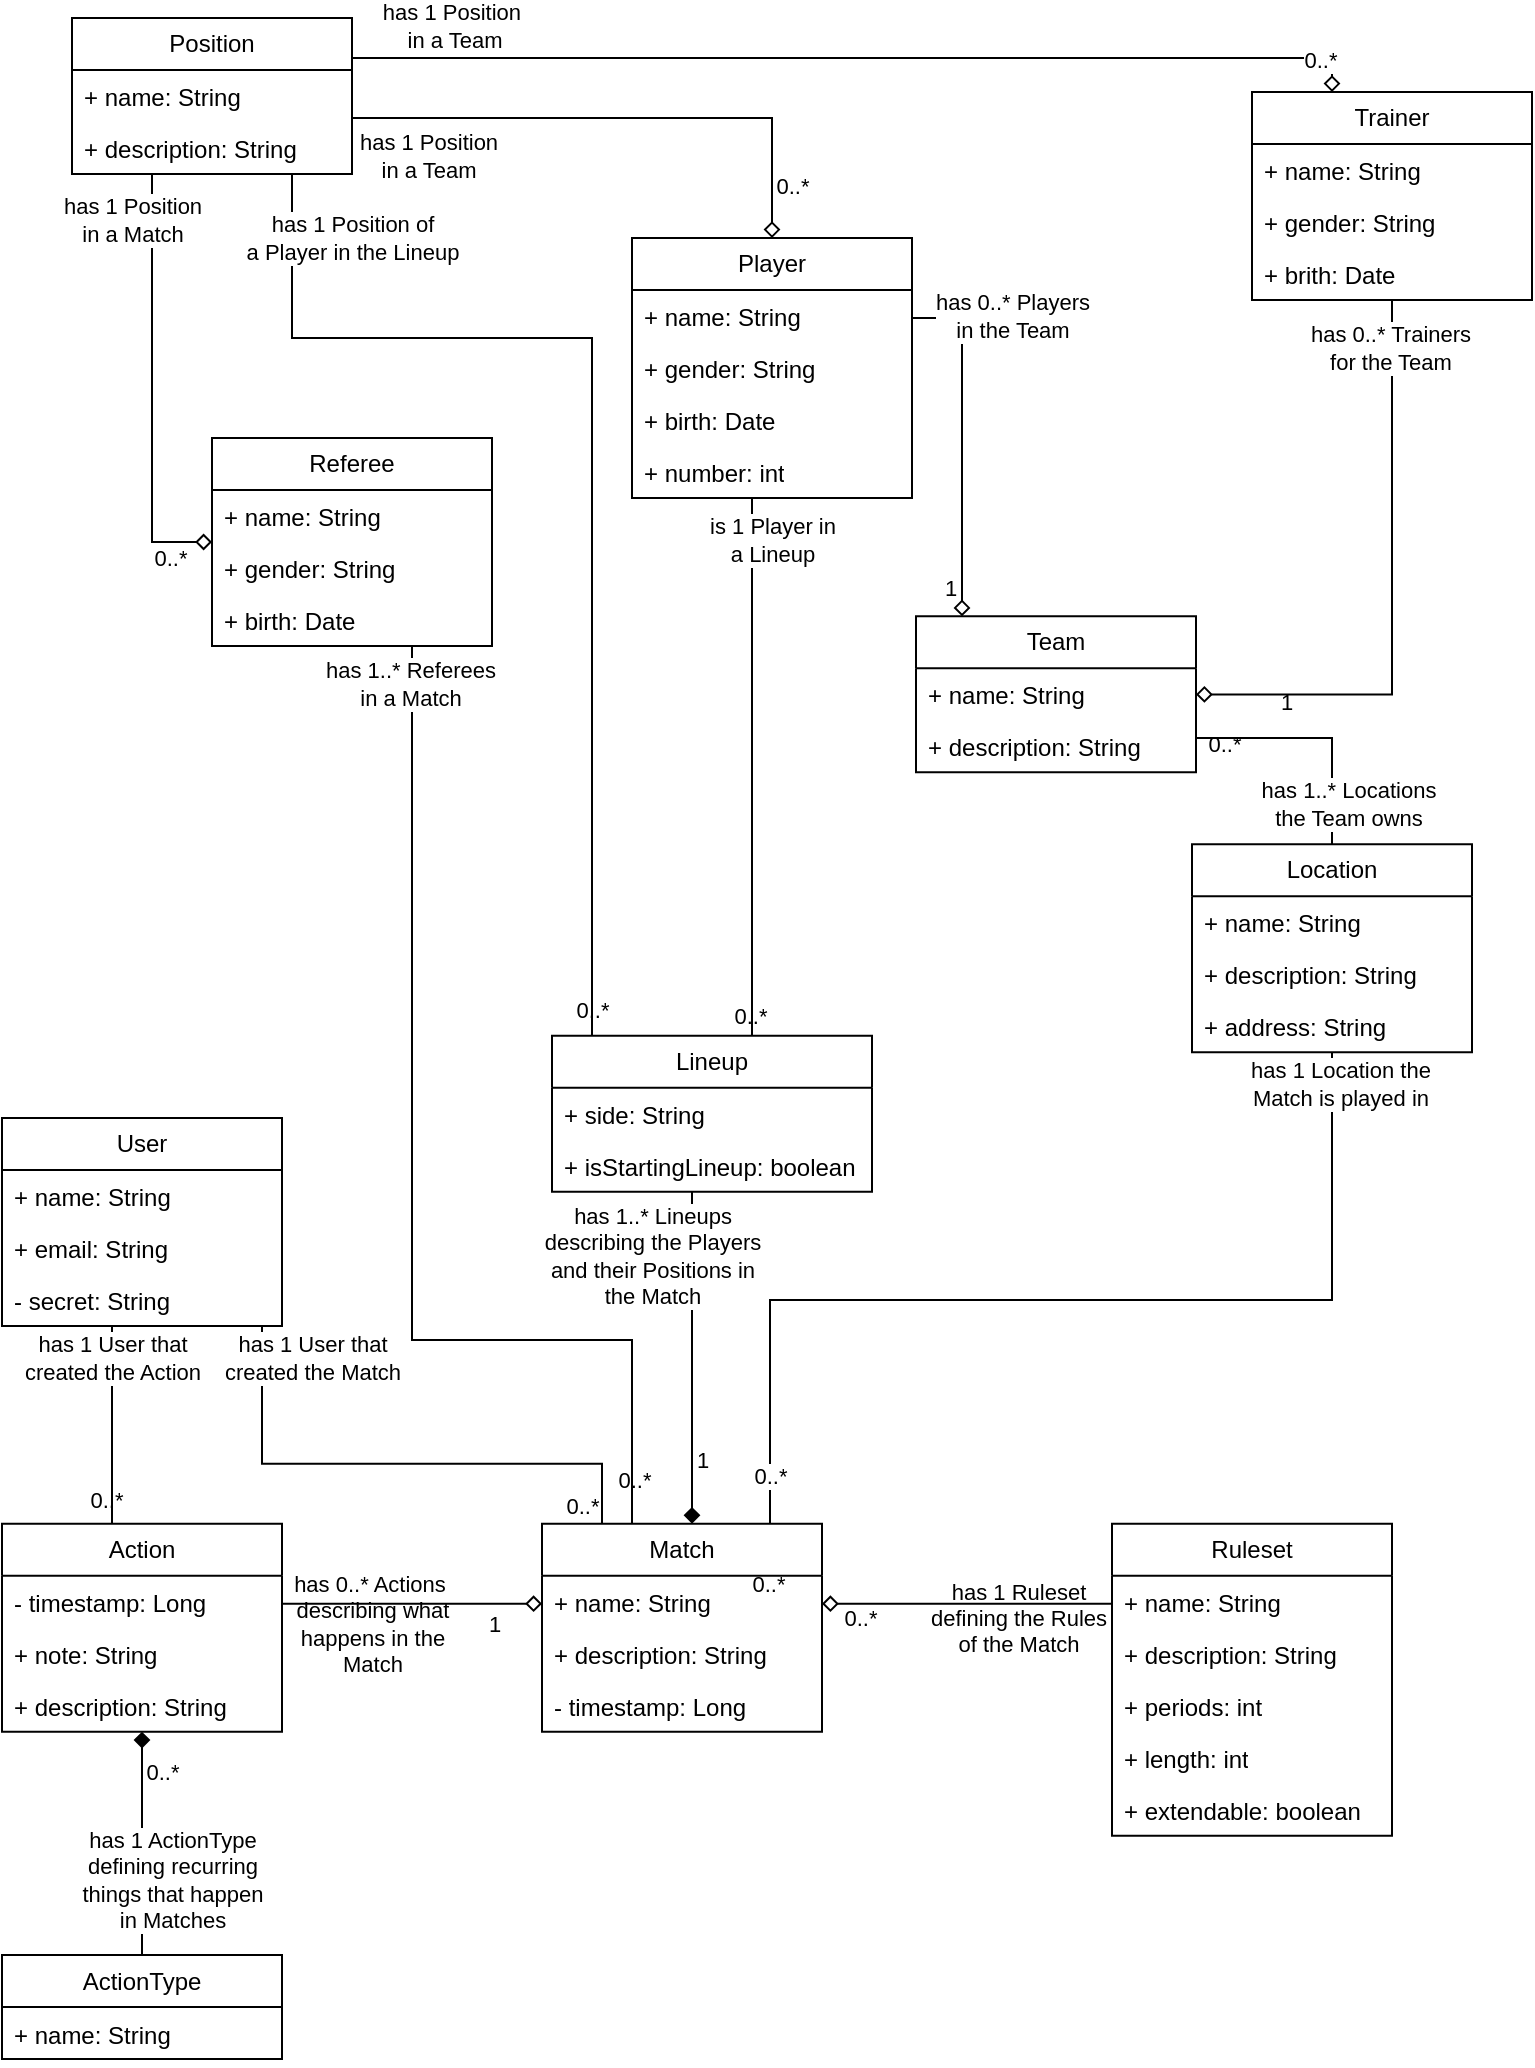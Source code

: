 <mxfile version="22.0.8" type="device">
  <diagram name="Page-1" id="vi2_kmrqZDB8lB05CX_y">
    <mxGraphModel dx="1434" dy="750" grid="1" gridSize="10" guides="1" tooltips="1" connect="1" arrows="1" fold="1" page="1" pageScale="1" pageWidth="827" pageHeight="1169" math="0" shadow="0">
      <root>
        <mxCell id="0" />
        <mxCell id="1" parent="0" />
        <mxCell id="8p2BNzOD3IAKoTxh3BdR-1" style="edgeStyle=orthogonalEdgeStyle;rounded=0;orthogonalLoop=1;jettySize=auto;html=1;endArrow=none;endFill=0;labelBackgroundColor=none;fontColor=default;" edge="1" parent="1" source="8p2BNzOD3IAKoTxh3BdR-20" target="8p2BNzOD3IAKoTxh3BdR-36">
          <mxGeometry relative="1" as="geometry">
            <Array as="points">
              <mxPoint x="340" y="741" />
              <mxPoint x="230" y="741" />
            </Array>
          </mxGeometry>
        </mxCell>
        <mxCell id="8p2BNzOD3IAKoTxh3BdR-2" value="0..*" style="edgeLabel;html=1;align=center;verticalAlign=middle;resizable=0;points=[];labelBackgroundColor=none;" vertex="1" connectable="0" parent="8p2BNzOD3IAKoTxh3BdR-1">
          <mxGeometry x="-0.927" y="-1" relative="1" as="geometry">
            <mxPoint y="-2" as="offset" />
          </mxGeometry>
        </mxCell>
        <mxCell id="8p2BNzOD3IAKoTxh3BdR-3" value="has 1..* Referees&lt;br&gt;in a Match" style="edgeLabel;html=1;align=center;verticalAlign=middle;resizable=0;points=[];labelBackgroundColor=default;" vertex="1" connectable="0" parent="8p2BNzOD3IAKoTxh3BdR-1">
          <mxGeometry x="0.973" y="1" relative="1" as="geometry">
            <mxPoint y="11" as="offset" />
          </mxGeometry>
        </mxCell>
        <mxCell id="8p2BNzOD3IAKoTxh3BdR-4" style="edgeStyle=orthogonalEdgeStyle;rounded=0;orthogonalLoop=1;jettySize=auto;html=1;endArrow=none;endFill=0;startArrow=diamond;startFill=0;labelBackgroundColor=none;fontColor=default;" edge="1" parent="1" source="8p2BNzOD3IAKoTxh3BdR-20" target="8p2BNzOD3IAKoTxh3BdR-53">
          <mxGeometry relative="1" as="geometry">
            <Array as="points">
              <mxPoint x="285" y="872.85" />
              <mxPoint x="285" y="872.85" />
            </Array>
          </mxGeometry>
        </mxCell>
        <mxCell id="8p2BNzOD3IAKoTxh3BdR-5" value="has 0..* Actions&amp;nbsp;&lt;br&gt;describing what&lt;br&gt;happens in the&lt;br&gt;Match" style="edgeLabel;html=1;align=center;verticalAlign=middle;resizable=0;points=[];labelBackgroundColor=none;" vertex="1" connectable="0" parent="8p2BNzOD3IAKoTxh3BdR-4">
          <mxGeometry x="0.799" relative="1" as="geometry">
            <mxPoint x="32" y="10" as="offset" />
          </mxGeometry>
        </mxCell>
        <mxCell id="8p2BNzOD3IAKoTxh3BdR-6" value="1" style="edgeLabel;html=1;align=center;verticalAlign=middle;resizable=0;points=[];labelBackgroundColor=none;" vertex="1" connectable="0" parent="8p2BNzOD3IAKoTxh3BdR-4">
          <mxGeometry x="-0.602" relative="1" as="geometry">
            <mxPoint x="2" y="10" as="offset" />
          </mxGeometry>
        </mxCell>
        <mxCell id="8p2BNzOD3IAKoTxh3BdR-7" style="edgeStyle=orthogonalEdgeStyle;rounded=0;orthogonalLoop=1;jettySize=auto;html=1;endArrow=none;endFill=0;labelBackgroundColor=none;fontColor=default;" edge="1" parent="1" source="8p2BNzOD3IAKoTxh3BdR-20" target="8p2BNzOD3IAKoTxh3BdR-43">
          <mxGeometry relative="1" as="geometry">
            <mxPoint x="409.0" y="791" as="sourcePoint" />
            <mxPoint x="619" y="601" as="targetPoint" />
            <Array as="points">
              <mxPoint x="409" y="721" />
              <mxPoint x="690" y="721" />
            </Array>
          </mxGeometry>
        </mxCell>
        <mxCell id="8p2BNzOD3IAKoTxh3BdR-8" value="has 1 Location the&lt;br&gt;Match is played in" style="edgeLabel;html=1;align=center;verticalAlign=middle;resizable=0;points=[];labelBackgroundColor=default;" vertex="1" connectable="0" parent="8p2BNzOD3IAKoTxh3BdR-7">
          <mxGeometry x="0.967" y="-1" relative="1" as="geometry">
            <mxPoint x="3" y="7" as="offset" />
          </mxGeometry>
        </mxCell>
        <mxCell id="8p2BNzOD3IAKoTxh3BdR-9" value="0..*" style="edgeLabel;html=1;align=center;verticalAlign=middle;resizable=0;points=[];labelBackgroundColor=none;" vertex="1" connectable="0" parent="8p2BNzOD3IAKoTxh3BdR-7">
          <mxGeometry x="-0.964" y="1" relative="1" as="geometry">
            <mxPoint y="39" as="offset" />
          </mxGeometry>
        </mxCell>
        <mxCell id="8p2BNzOD3IAKoTxh3BdR-10" value="0..*" style="edgeLabel;html=1;align=center;verticalAlign=middle;resizable=0;points=[];" vertex="1" connectable="0" parent="8p2BNzOD3IAKoTxh3BdR-7">
          <mxGeometry x="-0.908" relative="1" as="geometry">
            <mxPoint as="offset" />
          </mxGeometry>
        </mxCell>
        <mxCell id="8p2BNzOD3IAKoTxh3BdR-11" style="edgeStyle=orthogonalEdgeStyle;rounded=0;orthogonalLoop=1;jettySize=auto;html=1;endArrow=none;endFill=0;startArrow=diamond;startFill=0;labelBackgroundColor=none;fontColor=default;" edge="1" parent="1" source="8p2BNzOD3IAKoTxh3BdR-20" target="8p2BNzOD3IAKoTxh3BdR-62">
          <mxGeometry relative="1" as="geometry">
            <Array as="points">
              <mxPoint x="465" y="872.85" />
              <mxPoint x="465" y="872.85" />
            </Array>
          </mxGeometry>
        </mxCell>
        <mxCell id="8p2BNzOD3IAKoTxh3BdR-12" value="has 1 Ruleset&lt;br&gt;defining the Rules&lt;br&gt;of the Match" style="edgeLabel;html=1;align=center;verticalAlign=middle;resizable=0;points=[];labelBackgroundColor=none;" vertex="1" connectable="0" parent="8p2BNzOD3IAKoTxh3BdR-11">
          <mxGeometry x="0.783" y="-1" relative="1" as="geometry">
            <mxPoint x="-32" y="6" as="offset" />
          </mxGeometry>
        </mxCell>
        <mxCell id="8p2BNzOD3IAKoTxh3BdR-13" value="0..*" style="edgeLabel;html=1;align=center;verticalAlign=middle;resizable=0;points=[];labelBackgroundColor=none;" vertex="1" connectable="0" parent="8p2BNzOD3IAKoTxh3BdR-11">
          <mxGeometry x="-0.539" relative="1" as="geometry">
            <mxPoint x="-15" y="7" as="offset" />
          </mxGeometry>
        </mxCell>
        <mxCell id="8p2BNzOD3IAKoTxh3BdR-14" style="edgeStyle=orthogonalEdgeStyle;rounded=0;orthogonalLoop=1;jettySize=auto;html=1;endArrow=none;endFill=0;startArrow=diamond;startFill=1;labelBackgroundColor=none;fontColor=default;" edge="1" parent="1" source="8p2BNzOD3IAKoTxh3BdR-20" target="8p2BNzOD3IAKoTxh3BdR-83">
          <mxGeometry relative="1" as="geometry">
            <Array as="points">
              <mxPoint x="370" y="770" />
              <mxPoint x="370" y="770" />
            </Array>
          </mxGeometry>
        </mxCell>
        <mxCell id="8p2BNzOD3IAKoTxh3BdR-15" value="has 1..* Lineups&lt;br&gt;describing the Players&lt;br&gt;and their Positions in&lt;br&gt;the Match" style="edgeLabel;html=1;align=center;verticalAlign=middle;resizable=0;points=[];labelBackgroundColor=default;" vertex="1" connectable="0" parent="8p2BNzOD3IAKoTxh3BdR-14">
          <mxGeometry x="0.804" relative="1" as="geometry">
            <mxPoint x="-20" y="15" as="offset" />
          </mxGeometry>
        </mxCell>
        <mxCell id="8p2BNzOD3IAKoTxh3BdR-16" value="1" style="edgeLabel;html=1;align=center;verticalAlign=middle;resizable=0;points=[];labelBackgroundColor=none;" vertex="1" connectable="0" parent="8p2BNzOD3IAKoTxh3BdR-14">
          <mxGeometry x="-0.611" y="-1" relative="1" as="geometry">
            <mxPoint x="4" as="offset" />
          </mxGeometry>
        </mxCell>
        <mxCell id="8p2BNzOD3IAKoTxh3BdR-17" style="edgeStyle=orthogonalEdgeStyle;rounded=0;orthogonalLoop=1;jettySize=auto;html=1;endArrow=none;endFill=0;labelBackgroundColor=none;fontColor=default;" edge="1" parent="1" source="8p2BNzOD3IAKoTxh3BdR-20" target="8p2BNzOD3IAKoTxh3BdR-89">
          <mxGeometry relative="1" as="geometry">
            <Array as="points">
              <mxPoint x="325" y="802.85" />
              <mxPoint x="155" y="802.85" />
            </Array>
          </mxGeometry>
        </mxCell>
        <mxCell id="8p2BNzOD3IAKoTxh3BdR-18" value="has 1 User that&lt;br&gt;created the Match" style="edgeLabel;html=1;align=center;verticalAlign=middle;resizable=0;points=[];labelBackgroundColor=default;" vertex="1" connectable="0" parent="8p2BNzOD3IAKoTxh3BdR-17">
          <mxGeometry x="0.942" y="-1" relative="1" as="geometry">
            <mxPoint x="24" y="8" as="offset" />
          </mxGeometry>
        </mxCell>
        <mxCell id="8p2BNzOD3IAKoTxh3BdR-19" value="0..*" style="edgeLabel;html=1;align=center;verticalAlign=middle;resizable=0;points=[];labelBackgroundColor=none;" vertex="1" connectable="0" parent="8p2BNzOD3IAKoTxh3BdR-17">
          <mxGeometry x="-0.941" relative="1" as="geometry">
            <mxPoint x="-10" y="-1" as="offset" />
          </mxGeometry>
        </mxCell>
        <mxCell id="8p2BNzOD3IAKoTxh3BdR-20" value="Match" style="swimlane;fontStyle=0;childLayout=stackLayout;horizontal=1;startSize=26;fillColor=default;horizontalStack=0;resizeParent=1;resizeParentMax=0;resizeLast=0;collapsible=1;marginBottom=0;whiteSpace=wrap;html=1;labelBackgroundColor=none;" vertex="1" parent="1">
          <mxGeometry x="295" y="832.85" width="140" height="104" as="geometry" />
        </mxCell>
        <mxCell id="8p2BNzOD3IAKoTxh3BdR-21" value="+ name: String" style="text;strokeColor=none;fillColor=none;align=left;verticalAlign=top;spacingLeft=4;spacingRight=4;overflow=hidden;rotatable=0;points=[[0,0.5],[1,0.5]];portConstraint=eastwest;whiteSpace=wrap;html=1;labelBackgroundColor=none;" vertex="1" parent="8p2BNzOD3IAKoTxh3BdR-20">
          <mxGeometry y="26" width="140" height="26" as="geometry" />
        </mxCell>
        <mxCell id="8p2BNzOD3IAKoTxh3BdR-22" value="+ description: String" style="text;strokeColor=none;fillColor=none;align=left;verticalAlign=top;spacingLeft=4;spacingRight=4;overflow=hidden;rotatable=0;points=[[0,0.5],[1,0.5]];portConstraint=eastwest;whiteSpace=wrap;html=1;labelBackgroundColor=none;" vertex="1" parent="8p2BNzOD3IAKoTxh3BdR-20">
          <mxGeometry y="52" width="140" height="26" as="geometry" />
        </mxCell>
        <mxCell id="8p2BNzOD3IAKoTxh3BdR-23" value="- timestamp: Long" style="text;strokeColor=none;fillColor=none;align=left;verticalAlign=top;spacingLeft=4;spacingRight=4;overflow=hidden;rotatable=0;points=[[0,0.5],[1,0.5]];portConstraint=eastwest;whiteSpace=wrap;html=1;labelBackgroundColor=none;" vertex="1" parent="8p2BNzOD3IAKoTxh3BdR-20">
          <mxGeometry y="78" width="140" height="26" as="geometry" />
        </mxCell>
        <mxCell id="8p2BNzOD3IAKoTxh3BdR-24" style="edgeStyle=orthogonalEdgeStyle;rounded=0;orthogonalLoop=1;jettySize=auto;html=1;endArrow=none;endFill=0;startArrow=diamond;startFill=0;labelBackgroundColor=none;fontColor=default;" edge="1" parent="1" source="8p2BNzOD3IAKoTxh3BdR-30" target="8p2BNzOD3IAKoTxh3BdR-76">
          <mxGeometry relative="1" as="geometry" />
        </mxCell>
        <mxCell id="8p2BNzOD3IAKoTxh3BdR-25" value="has 0..* Trainers&lt;br&gt;for the Team" style="edgeLabel;html=1;align=center;verticalAlign=middle;resizable=0;points=[];labelBackgroundColor=default;" vertex="1" connectable="0" parent="8p2BNzOD3IAKoTxh3BdR-24">
          <mxGeometry x="0.893" y="1" relative="1" as="geometry">
            <mxPoint y="8" as="offset" />
          </mxGeometry>
        </mxCell>
        <mxCell id="8p2BNzOD3IAKoTxh3BdR-26" value="1" style="edgeLabel;html=1;align=center;verticalAlign=middle;resizable=0;points=[];labelBackgroundColor=none;" vertex="1" connectable="0" parent="8p2BNzOD3IAKoTxh3BdR-24">
          <mxGeometry x="-0.72" y="-1" relative="1" as="geometry">
            <mxPoint x="3" y="3" as="offset" />
          </mxGeometry>
        </mxCell>
        <mxCell id="8p2BNzOD3IAKoTxh3BdR-27" style="edgeStyle=orthogonalEdgeStyle;rounded=0;orthogonalLoop=1;jettySize=auto;html=1;endArrow=none;endFill=0;startArrow=diamond;startFill=0;labelBackgroundColor=none;fontColor=default;" edge="1" parent="1" source="8p2BNzOD3IAKoTxh3BdR-30" target="8p2BNzOD3IAKoTxh3BdR-57">
          <mxGeometry relative="1" as="geometry">
            <Array as="points">
              <mxPoint x="505" y="230" />
            </Array>
          </mxGeometry>
        </mxCell>
        <mxCell id="8p2BNzOD3IAKoTxh3BdR-28" value="1" style="edgeLabel;html=1;align=center;verticalAlign=middle;resizable=0;points=[];labelBackgroundColor=none;" vertex="1" connectable="0" parent="8p2BNzOD3IAKoTxh3BdR-27">
          <mxGeometry x="-0.809" y="1" relative="1" as="geometry">
            <mxPoint x="-5" y="2" as="offset" />
          </mxGeometry>
        </mxCell>
        <mxCell id="8p2BNzOD3IAKoTxh3BdR-29" value="has 0..* Players&lt;br&gt;in the Team" style="edgeLabel;html=1;align=center;verticalAlign=middle;resizable=0;points=[];labelBackgroundColor=default;" vertex="1" connectable="0" parent="8p2BNzOD3IAKoTxh3BdR-27">
          <mxGeometry x="0.9" y="1" relative="1" as="geometry">
            <mxPoint x="41" y="-2" as="offset" />
          </mxGeometry>
        </mxCell>
        <mxCell id="8p2BNzOD3IAKoTxh3BdR-30" value="Team" style="swimlane;fontStyle=0;childLayout=stackLayout;horizontal=1;startSize=26;fillColor=default;horizontalStack=0;resizeParent=1;resizeParentMax=0;resizeLast=0;collapsible=1;marginBottom=0;whiteSpace=wrap;html=1;labelBackgroundColor=none;" vertex="1" parent="1">
          <mxGeometry x="482" y="379.15" width="140" height="78" as="geometry" />
        </mxCell>
        <mxCell id="8p2BNzOD3IAKoTxh3BdR-31" value="+ name: String" style="text;strokeColor=none;fillColor=none;align=left;verticalAlign=top;spacingLeft=4;spacingRight=4;overflow=hidden;rotatable=0;points=[[0,0.5],[1,0.5]];portConstraint=eastwest;whiteSpace=wrap;html=1;labelBackgroundColor=none;" vertex="1" parent="8p2BNzOD3IAKoTxh3BdR-30">
          <mxGeometry y="26" width="140" height="26" as="geometry" />
        </mxCell>
        <mxCell id="8p2BNzOD3IAKoTxh3BdR-32" value="+ description: String" style="text;strokeColor=none;fillColor=none;align=left;verticalAlign=top;spacingLeft=4;spacingRight=4;overflow=hidden;rotatable=0;points=[[0,0.5],[1,0.5]];portConstraint=eastwest;whiteSpace=wrap;html=1;labelBackgroundColor=none;" vertex="1" parent="8p2BNzOD3IAKoTxh3BdR-30">
          <mxGeometry y="52" width="140" height="26" as="geometry" />
        </mxCell>
        <mxCell id="8p2BNzOD3IAKoTxh3BdR-33" style="edgeStyle=orthogonalEdgeStyle;rounded=0;orthogonalLoop=1;jettySize=auto;html=1;endArrow=none;endFill=0;startArrow=diamond;startFill=0;labelBackgroundColor=none;fontColor=default;" edge="1" parent="1" source="8p2BNzOD3IAKoTxh3BdR-36" target="8p2BNzOD3IAKoTxh3BdR-70">
          <mxGeometry relative="1" as="geometry">
            <Array as="points">
              <mxPoint x="100" y="342" />
            </Array>
          </mxGeometry>
        </mxCell>
        <mxCell id="8p2BNzOD3IAKoTxh3BdR-34" value="has 1 Position&lt;br&gt;in a Match" style="edgeLabel;html=1;align=center;verticalAlign=middle;resizable=0;points=[];labelBackgroundColor=default;" vertex="1" connectable="0" parent="8p2BNzOD3IAKoTxh3BdR-33">
          <mxGeometry x="0.922" relative="1" as="geometry">
            <mxPoint x="-10" y="14" as="offset" />
          </mxGeometry>
        </mxCell>
        <mxCell id="8p2BNzOD3IAKoTxh3BdR-35" value="0..*" style="edgeLabel;html=1;align=center;verticalAlign=middle;resizable=0;points=[];labelBackgroundColor=none;" vertex="1" connectable="0" parent="8p2BNzOD3IAKoTxh3BdR-33">
          <mxGeometry x="-0.799" y="1" relative="1" as="geometry">
            <mxPoint y="7" as="offset" />
          </mxGeometry>
        </mxCell>
        <mxCell id="8p2BNzOD3IAKoTxh3BdR-36" value="Referee" style="swimlane;fontStyle=0;childLayout=stackLayout;horizontal=1;startSize=26;fillColor=default;horizontalStack=0;resizeParent=1;resizeParentMax=0;resizeLast=0;collapsible=1;marginBottom=0;whiteSpace=wrap;html=1;labelBackgroundColor=none;" vertex="1" parent="1">
          <mxGeometry x="130" y="290" width="140" height="104" as="geometry" />
        </mxCell>
        <mxCell id="8p2BNzOD3IAKoTxh3BdR-37" value="+ name: String" style="text;strokeColor=none;fillColor=none;align=left;verticalAlign=top;spacingLeft=4;spacingRight=4;overflow=hidden;rotatable=0;points=[[0,0.5],[1,0.5]];portConstraint=eastwest;whiteSpace=wrap;html=1;labelBackgroundColor=none;" vertex="1" parent="8p2BNzOD3IAKoTxh3BdR-36">
          <mxGeometry y="26" width="140" height="26" as="geometry" />
        </mxCell>
        <mxCell id="8p2BNzOD3IAKoTxh3BdR-38" value="+ gender: String" style="text;strokeColor=none;fillColor=none;align=left;verticalAlign=top;spacingLeft=4;spacingRight=4;overflow=hidden;rotatable=0;points=[[0,0.5],[1,0.5]];portConstraint=eastwest;whiteSpace=wrap;html=1;labelBackgroundColor=none;" vertex="1" parent="8p2BNzOD3IAKoTxh3BdR-36">
          <mxGeometry y="52" width="140" height="26" as="geometry" />
        </mxCell>
        <mxCell id="8p2BNzOD3IAKoTxh3BdR-39" value="+ birth: Date" style="text;strokeColor=none;fillColor=none;align=left;verticalAlign=top;spacingLeft=4;spacingRight=4;overflow=hidden;rotatable=0;points=[[0,0.5],[1,0.5]];portConstraint=eastwest;whiteSpace=wrap;html=1;labelBackgroundColor=none;" vertex="1" parent="8p2BNzOD3IAKoTxh3BdR-36">
          <mxGeometry y="78" width="140" height="26" as="geometry" />
        </mxCell>
        <mxCell id="8p2BNzOD3IAKoTxh3BdR-40" style="edgeStyle=orthogonalEdgeStyle;rounded=0;orthogonalLoop=1;jettySize=auto;html=1;endArrow=none;endFill=0;labelBackgroundColor=none;fontColor=default;" edge="1" parent="1" source="8p2BNzOD3IAKoTxh3BdR-43" target="8p2BNzOD3IAKoTxh3BdR-30">
          <mxGeometry relative="1" as="geometry">
            <Array as="points">
              <mxPoint x="565" y="440" />
              <mxPoint x="565" y="440" />
            </Array>
          </mxGeometry>
        </mxCell>
        <mxCell id="8p2BNzOD3IAKoTxh3BdR-41" value="0..*" style="edgeLabel;html=1;align=center;verticalAlign=middle;resizable=0;points=[];labelBackgroundColor=none;" vertex="1" connectable="0" parent="8p2BNzOD3IAKoTxh3BdR-40">
          <mxGeometry x="0.767" relative="1" as="geometry">
            <mxPoint y="3" as="offset" />
          </mxGeometry>
        </mxCell>
        <mxCell id="8p2BNzOD3IAKoTxh3BdR-42" value="has 1..* Locations &lt;br&gt;the Team owns" style="edgeLabel;html=1;align=center;verticalAlign=middle;resizable=0;points=[];labelBackgroundColor=default;" vertex="1" connectable="0" parent="8p2BNzOD3IAKoTxh3BdR-40">
          <mxGeometry x="-0.597" relative="1" as="geometry">
            <mxPoint x="8" y="4" as="offset" />
          </mxGeometry>
        </mxCell>
        <mxCell id="8p2BNzOD3IAKoTxh3BdR-43" value="Location" style="swimlane;fontStyle=0;childLayout=stackLayout;horizontal=1;startSize=26;fillColor=default;horizontalStack=0;resizeParent=1;resizeParentMax=0;resizeLast=0;collapsible=1;marginBottom=0;whiteSpace=wrap;html=1;labelBackgroundColor=none;" vertex="1" parent="1">
          <mxGeometry x="620" y="493.15" width="140" height="104" as="geometry" />
        </mxCell>
        <mxCell id="8p2BNzOD3IAKoTxh3BdR-44" value="+ name: String" style="text;strokeColor=none;fillColor=none;align=left;verticalAlign=top;spacingLeft=4;spacingRight=4;overflow=hidden;rotatable=0;points=[[0,0.5],[1,0.5]];portConstraint=eastwest;whiteSpace=wrap;html=1;labelBackgroundColor=none;" vertex="1" parent="8p2BNzOD3IAKoTxh3BdR-43">
          <mxGeometry y="26" width="140" height="26" as="geometry" />
        </mxCell>
        <mxCell id="8p2BNzOD3IAKoTxh3BdR-45" value="+ description: String" style="text;strokeColor=none;fillColor=none;align=left;verticalAlign=top;spacingLeft=4;spacingRight=4;overflow=hidden;rotatable=0;points=[[0,0.5],[1,0.5]];portConstraint=eastwest;whiteSpace=wrap;html=1;labelBackgroundColor=none;" vertex="1" parent="8p2BNzOD3IAKoTxh3BdR-43">
          <mxGeometry y="52" width="140" height="26" as="geometry" />
        </mxCell>
        <mxCell id="8p2BNzOD3IAKoTxh3BdR-46" value="+ address: String" style="text;strokeColor=none;fillColor=none;align=left;verticalAlign=top;spacingLeft=4;spacingRight=4;overflow=hidden;rotatable=0;points=[[0,0.5],[1,0.5]];portConstraint=eastwest;whiteSpace=wrap;html=1;labelBackgroundColor=none;" vertex="1" parent="8p2BNzOD3IAKoTxh3BdR-43">
          <mxGeometry y="78" width="140" height="26" as="geometry" />
        </mxCell>
        <mxCell id="8p2BNzOD3IAKoTxh3BdR-47" style="edgeStyle=orthogonalEdgeStyle;rounded=0;orthogonalLoop=1;jettySize=auto;html=1;startArrow=diamond;startFill=1;endArrow=none;endFill=0;labelBackgroundColor=none;fontColor=default;" edge="1" parent="1" source="8p2BNzOD3IAKoTxh3BdR-53" target="8p2BNzOD3IAKoTxh3BdR-68">
          <mxGeometry relative="1" as="geometry" />
        </mxCell>
        <mxCell id="8p2BNzOD3IAKoTxh3BdR-48" value="has 1 ActionType&lt;br&gt;defining recurring&lt;br&gt;things that happen&lt;br&gt;in Matches" style="edgeLabel;html=1;align=center;verticalAlign=middle;resizable=0;points=[];labelBackgroundColor=default;" vertex="1" connectable="0" parent="8p2BNzOD3IAKoTxh3BdR-47">
          <mxGeometry x="0.657" y="-1" relative="1" as="geometry">
            <mxPoint x="16" y="-19" as="offset" />
          </mxGeometry>
        </mxCell>
        <mxCell id="8p2BNzOD3IAKoTxh3BdR-49" value="0..*" style="edgeLabel;html=1;align=center;verticalAlign=middle;resizable=0;points=[];labelBackgroundColor=none;" vertex="1" connectable="0" parent="8p2BNzOD3IAKoTxh3BdR-47">
          <mxGeometry x="-0.502" y="1" relative="1" as="geometry">
            <mxPoint x="9" y="-8" as="offset" />
          </mxGeometry>
        </mxCell>
        <mxCell id="8p2BNzOD3IAKoTxh3BdR-50" style="edgeStyle=orthogonalEdgeStyle;rounded=0;orthogonalLoop=1;jettySize=auto;html=1;endArrow=none;endFill=0;labelBackgroundColor=none;fontColor=default;" edge="1" parent="1" source="8p2BNzOD3IAKoTxh3BdR-53" target="8p2BNzOD3IAKoTxh3BdR-89">
          <mxGeometry relative="1" as="geometry">
            <Array as="points">
              <mxPoint x="80" y="770" />
              <mxPoint x="80" y="770" />
            </Array>
          </mxGeometry>
        </mxCell>
        <mxCell id="8p2BNzOD3IAKoTxh3BdR-51" value="has 1 User that&lt;br&gt;created the Action" style="edgeLabel;html=1;align=center;verticalAlign=middle;resizable=0;points=[];labelBackgroundColor=default;" vertex="1" connectable="0" parent="8p2BNzOD3IAKoTxh3BdR-50">
          <mxGeometry x="0.848" relative="1" as="geometry">
            <mxPoint y="8" as="offset" />
          </mxGeometry>
        </mxCell>
        <mxCell id="8p2BNzOD3IAKoTxh3BdR-52" value="0..*" style="edgeLabel;html=1;align=center;verticalAlign=middle;resizable=0;points=[];labelBackgroundColor=none;" vertex="1" connectable="0" parent="8p2BNzOD3IAKoTxh3BdR-50">
          <mxGeometry x="-0.62" relative="1" as="geometry">
            <mxPoint x="-3" y="7" as="offset" />
          </mxGeometry>
        </mxCell>
        <mxCell id="8p2BNzOD3IAKoTxh3BdR-53" value="Action" style="swimlane;fontStyle=0;childLayout=stackLayout;horizontal=1;startSize=26;fillColor=default;horizontalStack=0;resizeParent=1;resizeParentMax=0;resizeLast=0;collapsible=1;marginBottom=0;whiteSpace=wrap;html=1;labelBackgroundColor=none;" vertex="1" parent="1">
          <mxGeometry x="25" y="832.85" width="140" height="104" as="geometry" />
        </mxCell>
        <mxCell id="8p2BNzOD3IAKoTxh3BdR-54" value="- timestamp: Long" style="text;strokeColor=none;fillColor=none;align=left;verticalAlign=top;spacingLeft=4;spacingRight=4;overflow=hidden;rotatable=0;points=[[0,0.5],[1,0.5]];portConstraint=eastwest;whiteSpace=wrap;html=1;labelBackgroundColor=none;" vertex="1" parent="8p2BNzOD3IAKoTxh3BdR-53">
          <mxGeometry y="26" width="140" height="26" as="geometry" />
        </mxCell>
        <mxCell id="8p2BNzOD3IAKoTxh3BdR-55" value="+ note: String" style="text;strokeColor=none;fillColor=none;align=left;verticalAlign=top;spacingLeft=4;spacingRight=4;overflow=hidden;rotatable=0;points=[[0,0.5],[1,0.5]];portConstraint=eastwest;whiteSpace=wrap;html=1;labelBackgroundColor=none;" vertex="1" parent="8p2BNzOD3IAKoTxh3BdR-53">
          <mxGeometry y="52" width="140" height="26" as="geometry" />
        </mxCell>
        <mxCell id="8p2BNzOD3IAKoTxh3BdR-56" value="+ description: String" style="text;strokeColor=none;fillColor=none;align=left;verticalAlign=top;spacingLeft=4;spacingRight=4;overflow=hidden;rotatable=0;points=[[0,0.5],[1,0.5]];portConstraint=eastwest;whiteSpace=wrap;html=1;labelBackgroundColor=none;" vertex="1" parent="8p2BNzOD3IAKoTxh3BdR-53">
          <mxGeometry y="78" width="140" height="26" as="geometry" />
        </mxCell>
        <mxCell id="8p2BNzOD3IAKoTxh3BdR-57" value="Player" style="swimlane;fontStyle=0;childLayout=stackLayout;horizontal=1;startSize=26;fillColor=default;horizontalStack=0;resizeParent=1;resizeParentMax=0;resizeLast=0;collapsible=1;marginBottom=0;whiteSpace=wrap;html=1;labelBackgroundColor=none;" vertex="1" parent="1">
          <mxGeometry x="340" y="190" width="140" height="130" as="geometry" />
        </mxCell>
        <mxCell id="8p2BNzOD3IAKoTxh3BdR-58" value="+ name: String" style="text;strokeColor=none;fillColor=none;align=left;verticalAlign=top;spacingLeft=4;spacingRight=4;overflow=hidden;rotatable=0;points=[[0,0.5],[1,0.5]];portConstraint=eastwest;whiteSpace=wrap;html=1;labelBackgroundColor=none;" vertex="1" parent="8p2BNzOD3IAKoTxh3BdR-57">
          <mxGeometry y="26" width="140" height="26" as="geometry" />
        </mxCell>
        <mxCell id="8p2BNzOD3IAKoTxh3BdR-59" value="+ gender: String" style="text;strokeColor=none;fillColor=none;align=left;verticalAlign=top;spacingLeft=4;spacingRight=4;overflow=hidden;rotatable=0;points=[[0,0.5],[1,0.5]];portConstraint=eastwest;whiteSpace=wrap;html=1;labelBackgroundColor=none;" vertex="1" parent="8p2BNzOD3IAKoTxh3BdR-57">
          <mxGeometry y="52" width="140" height="26" as="geometry" />
        </mxCell>
        <mxCell id="8p2BNzOD3IAKoTxh3BdR-60" value="+ birth: Date" style="text;strokeColor=none;fillColor=none;align=left;verticalAlign=top;spacingLeft=4;spacingRight=4;overflow=hidden;rotatable=0;points=[[0,0.5],[1,0.5]];portConstraint=eastwest;whiteSpace=wrap;html=1;labelBackgroundColor=none;" vertex="1" parent="8p2BNzOD3IAKoTxh3BdR-57">
          <mxGeometry y="78" width="140" height="26" as="geometry" />
        </mxCell>
        <mxCell id="8p2BNzOD3IAKoTxh3BdR-61" value="+ number: int" style="text;strokeColor=none;fillColor=none;align=left;verticalAlign=top;spacingLeft=4;spacingRight=4;overflow=hidden;rotatable=0;points=[[0,0.5],[1,0.5]];portConstraint=eastwest;whiteSpace=wrap;html=1;labelBackgroundColor=none;" vertex="1" parent="8p2BNzOD3IAKoTxh3BdR-57">
          <mxGeometry y="104" width="140" height="26" as="geometry" />
        </mxCell>
        <mxCell id="8p2BNzOD3IAKoTxh3BdR-62" value="Ruleset" style="swimlane;fontStyle=0;childLayout=stackLayout;horizontal=1;startSize=26;fillColor=default;horizontalStack=0;resizeParent=1;resizeParentMax=0;resizeLast=0;collapsible=1;marginBottom=0;whiteSpace=wrap;html=1;labelBackgroundColor=none;" vertex="1" parent="1">
          <mxGeometry x="580" y="832.85" width="140" height="156" as="geometry" />
        </mxCell>
        <mxCell id="8p2BNzOD3IAKoTxh3BdR-63" value="+ name: String" style="text;strokeColor=none;fillColor=none;align=left;verticalAlign=top;spacingLeft=4;spacingRight=4;overflow=hidden;rotatable=0;points=[[0,0.5],[1,0.5]];portConstraint=eastwest;whiteSpace=wrap;html=1;labelBackgroundColor=none;" vertex="1" parent="8p2BNzOD3IAKoTxh3BdR-62">
          <mxGeometry y="26" width="140" height="26" as="geometry" />
        </mxCell>
        <mxCell id="8p2BNzOD3IAKoTxh3BdR-64" value="+ description: String" style="text;strokeColor=none;fillColor=none;align=left;verticalAlign=top;spacingLeft=4;spacingRight=4;overflow=hidden;rotatable=0;points=[[0,0.5],[1,0.5]];portConstraint=eastwest;whiteSpace=wrap;html=1;labelBackgroundColor=none;" vertex="1" parent="8p2BNzOD3IAKoTxh3BdR-62">
          <mxGeometry y="52" width="140" height="26" as="geometry" />
        </mxCell>
        <mxCell id="8p2BNzOD3IAKoTxh3BdR-65" value="+ periods: int" style="text;strokeColor=none;fillColor=none;align=left;verticalAlign=top;spacingLeft=4;spacingRight=4;overflow=hidden;rotatable=0;points=[[0,0.5],[1,0.5]];portConstraint=eastwest;whiteSpace=wrap;html=1;labelBackgroundColor=none;" vertex="1" parent="8p2BNzOD3IAKoTxh3BdR-62">
          <mxGeometry y="78" width="140" height="26" as="geometry" />
        </mxCell>
        <mxCell id="8p2BNzOD3IAKoTxh3BdR-66" value="+ length: int" style="text;strokeColor=none;fillColor=none;align=left;verticalAlign=top;spacingLeft=4;spacingRight=4;overflow=hidden;rotatable=0;points=[[0,0.5],[1,0.5]];portConstraint=eastwest;whiteSpace=wrap;html=1;labelBackgroundColor=none;" vertex="1" parent="8p2BNzOD3IAKoTxh3BdR-62">
          <mxGeometry y="104" width="140" height="26" as="geometry" />
        </mxCell>
        <mxCell id="8p2BNzOD3IAKoTxh3BdR-67" value="+ extendable: boolean" style="text;strokeColor=none;fillColor=none;align=left;verticalAlign=top;spacingLeft=4;spacingRight=4;overflow=hidden;rotatable=0;points=[[0,0.5],[1,0.5]];portConstraint=eastwest;whiteSpace=wrap;html=1;labelBackgroundColor=none;" vertex="1" parent="8p2BNzOD3IAKoTxh3BdR-62">
          <mxGeometry y="130" width="140" height="26" as="geometry" />
        </mxCell>
        <mxCell id="8p2BNzOD3IAKoTxh3BdR-68" value="ActionType" style="swimlane;fontStyle=0;childLayout=stackLayout;horizontal=1;startSize=26;fillColor=default;horizontalStack=0;resizeParent=1;resizeParentMax=0;resizeLast=0;collapsible=1;marginBottom=0;whiteSpace=wrap;html=1;labelBackgroundColor=none;" vertex="1" parent="1">
          <mxGeometry x="25" y="1048.5" width="140" height="52" as="geometry" />
        </mxCell>
        <mxCell id="8p2BNzOD3IAKoTxh3BdR-69" value="+ name: String" style="text;strokeColor=none;fillColor=none;align=left;verticalAlign=top;spacingLeft=4;spacingRight=4;overflow=hidden;rotatable=0;points=[[0,0.5],[1,0.5]];portConstraint=eastwest;whiteSpace=wrap;html=1;labelBackgroundColor=none;" vertex="1" parent="8p2BNzOD3IAKoTxh3BdR-68">
          <mxGeometry y="26" width="140" height="26" as="geometry" />
        </mxCell>
        <mxCell id="8p2BNzOD3IAKoTxh3BdR-70" value="Position" style="swimlane;fontStyle=0;childLayout=stackLayout;horizontal=1;startSize=26;fillColor=default;horizontalStack=0;resizeParent=1;resizeParentMax=0;resizeLast=0;collapsible=1;marginBottom=0;whiteSpace=wrap;html=1;labelBackgroundColor=none;" vertex="1" parent="1">
          <mxGeometry x="60" y="80" width="140" height="78" as="geometry" />
        </mxCell>
        <mxCell id="8p2BNzOD3IAKoTxh3BdR-71" value="+ name: String" style="text;strokeColor=none;fillColor=none;align=left;verticalAlign=top;spacingLeft=4;spacingRight=4;overflow=hidden;rotatable=0;points=[[0,0.5],[1,0.5]];portConstraint=eastwest;whiteSpace=wrap;html=1;labelBackgroundColor=none;" vertex="1" parent="8p2BNzOD3IAKoTxh3BdR-70">
          <mxGeometry y="26" width="140" height="26" as="geometry" />
        </mxCell>
        <mxCell id="8p2BNzOD3IAKoTxh3BdR-72" value="+ description: String" style="text;strokeColor=none;fillColor=none;align=left;verticalAlign=top;spacingLeft=4;spacingRight=4;overflow=hidden;rotatable=0;points=[[0,0.5],[1,0.5]];portConstraint=eastwest;whiteSpace=wrap;html=1;labelBackgroundColor=none;" vertex="1" parent="8p2BNzOD3IAKoTxh3BdR-70">
          <mxGeometry y="52" width="140" height="26" as="geometry" />
        </mxCell>
        <mxCell id="8p2BNzOD3IAKoTxh3BdR-73" value="" style="edgeStyle=orthogonalEdgeStyle;rounded=0;orthogonalLoop=1;jettySize=auto;html=1;exitX=0.5;exitY=0;exitDx=0;exitDy=0;endArrow=none;endFill=0;startArrow=diamond;startFill=0;labelBackgroundColor=none;fontColor=default;" edge="1" parent="1" source="8p2BNzOD3IAKoTxh3BdR-57" target="8p2BNzOD3IAKoTxh3BdR-70">
          <mxGeometry relative="1" as="geometry">
            <mxPoint x="595" y="120" as="targetPoint" />
            <Array as="points">
              <mxPoint x="410" y="130" />
            </Array>
          </mxGeometry>
        </mxCell>
        <mxCell id="8p2BNzOD3IAKoTxh3BdR-74" value="has 1 Position&lt;br&gt;in a Team" style="edgeLabel;html=1;align=center;verticalAlign=middle;resizable=0;points=[];labelBackgroundColor=none;" vertex="1" connectable="0" parent="8p2BNzOD3IAKoTxh3BdR-73">
          <mxGeometry x="0.91" y="-1" relative="1" as="geometry">
            <mxPoint x="26" y="20" as="offset" />
          </mxGeometry>
        </mxCell>
        <mxCell id="8p2BNzOD3IAKoTxh3BdR-75" value="0..*" style="edgeLabel;html=1;align=center;verticalAlign=middle;resizable=0;points=[];labelBackgroundColor=none;" vertex="1" connectable="0" parent="8p2BNzOD3IAKoTxh3BdR-73">
          <mxGeometry x="-0.878" relative="1" as="geometry">
            <mxPoint x="10" y="-10" as="offset" />
          </mxGeometry>
        </mxCell>
        <mxCell id="8p2BNzOD3IAKoTxh3BdR-76" value="Trainer" style="swimlane;fontStyle=0;childLayout=stackLayout;horizontal=1;startSize=26;fillColor=default;horizontalStack=0;resizeParent=1;resizeParentMax=0;resizeLast=0;collapsible=1;marginBottom=0;whiteSpace=wrap;html=1;labelBackgroundColor=none;" vertex="1" parent="1">
          <mxGeometry x="650" y="117" width="140" height="104" as="geometry" />
        </mxCell>
        <mxCell id="8p2BNzOD3IAKoTxh3BdR-77" value="+ name: String" style="text;strokeColor=none;fillColor=none;align=left;verticalAlign=top;spacingLeft=4;spacingRight=4;overflow=hidden;rotatable=0;points=[[0,0.5],[1,0.5]];portConstraint=eastwest;whiteSpace=wrap;html=1;labelBackgroundColor=none;" vertex="1" parent="8p2BNzOD3IAKoTxh3BdR-76">
          <mxGeometry y="26" width="140" height="26" as="geometry" />
        </mxCell>
        <mxCell id="8p2BNzOD3IAKoTxh3BdR-78" value="+ gender: String" style="text;strokeColor=none;fillColor=none;align=left;verticalAlign=top;spacingLeft=4;spacingRight=4;overflow=hidden;rotatable=0;points=[[0,0.5],[1,0.5]];portConstraint=eastwest;whiteSpace=wrap;html=1;labelBackgroundColor=none;" vertex="1" parent="8p2BNzOD3IAKoTxh3BdR-76">
          <mxGeometry y="52" width="140" height="26" as="geometry" />
        </mxCell>
        <mxCell id="8p2BNzOD3IAKoTxh3BdR-79" value="+ brith: Date" style="text;strokeColor=none;fillColor=none;align=left;verticalAlign=top;spacingLeft=4;spacingRight=4;overflow=hidden;rotatable=0;points=[[0,0.5],[1,0.5]];portConstraint=eastwest;whiteSpace=wrap;html=1;labelBackgroundColor=none;" vertex="1" parent="8p2BNzOD3IAKoTxh3BdR-76">
          <mxGeometry y="78" width="140" height="26" as="geometry" />
        </mxCell>
        <mxCell id="8p2BNzOD3IAKoTxh3BdR-80" style="edgeStyle=orthogonalEdgeStyle;rounded=0;orthogonalLoop=1;jettySize=auto;html=1;endArrow=none;endFill=0;labelBackgroundColor=none;fontColor=default;" edge="1" parent="1" source="8p2BNzOD3IAKoTxh3BdR-83" target="8p2BNzOD3IAKoTxh3BdR-57">
          <mxGeometry relative="1" as="geometry">
            <mxPoint x="375.043" y="601" as="sourcePoint" />
            <Array as="points">
              <mxPoint x="400" y="340" />
              <mxPoint x="400" y="340" />
            </Array>
          </mxGeometry>
        </mxCell>
        <mxCell id="8p2BNzOD3IAKoTxh3BdR-81" value="0..*" style="edgeLabel;html=1;align=center;verticalAlign=middle;resizable=0;points=[];labelBackgroundColor=none;" vertex="1" connectable="0" parent="8p2BNzOD3IAKoTxh3BdR-80">
          <mxGeometry x="-0.926" y="1" relative="1" as="geometry">
            <mxPoint as="offset" />
          </mxGeometry>
        </mxCell>
        <mxCell id="8p2BNzOD3IAKoTxh3BdR-82" value="is 1 Player in&lt;br&gt;a Lineup" style="edgeLabel;html=1;align=center;verticalAlign=middle;resizable=0;points=[];labelBackgroundColor=default;" vertex="1" connectable="0" parent="8p2BNzOD3IAKoTxh3BdR-80">
          <mxGeometry x="0.924" y="1" relative="1" as="geometry">
            <mxPoint x="11" y="10" as="offset" />
          </mxGeometry>
        </mxCell>
        <mxCell id="8p2BNzOD3IAKoTxh3BdR-83" value="Lineup" style="swimlane;fontStyle=0;childLayout=stackLayout;horizontal=1;startSize=26;fillColor=default;horizontalStack=0;resizeParent=1;resizeParentMax=0;resizeLast=0;collapsible=1;marginBottom=0;whiteSpace=wrap;html=1;labelBackgroundColor=none;" vertex="1" parent="1">
          <mxGeometry x="300" y="588.85" width="160" height="78" as="geometry" />
        </mxCell>
        <mxCell id="8p2BNzOD3IAKoTxh3BdR-84" value="+ side: String" style="text;strokeColor=none;fillColor=none;align=left;verticalAlign=top;spacingLeft=4;spacingRight=4;overflow=hidden;rotatable=0;points=[[0,0.5],[1,0.5]];portConstraint=eastwest;whiteSpace=wrap;html=1;labelBackgroundColor=none;" vertex="1" parent="8p2BNzOD3IAKoTxh3BdR-83">
          <mxGeometry y="26" width="160" height="26" as="geometry" />
        </mxCell>
        <mxCell id="8p2BNzOD3IAKoTxh3BdR-85" value="+ isStartingLineup: boolean" style="text;strokeColor=none;fillColor=none;align=left;verticalAlign=top;spacingLeft=4;spacingRight=4;overflow=hidden;rotatable=0;points=[[0,0.5],[1,0.5]];portConstraint=eastwest;whiteSpace=wrap;html=1;labelBackgroundColor=none;" vertex="1" parent="8p2BNzOD3IAKoTxh3BdR-83">
          <mxGeometry y="52" width="160" height="26" as="geometry" />
        </mxCell>
        <mxCell id="8p2BNzOD3IAKoTxh3BdR-86" style="edgeStyle=orthogonalEdgeStyle;rounded=0;orthogonalLoop=1;jettySize=auto;html=1;endArrow=none;endFill=0;labelBackgroundColor=none;fontColor=default;" edge="1" parent="1" source="8p2BNzOD3IAKoTxh3BdR-83" target="8p2BNzOD3IAKoTxh3BdR-70">
          <mxGeometry relative="1" as="geometry">
            <mxPoint x="305.043" y="601" as="sourcePoint" />
            <Array as="points">
              <mxPoint x="320" y="240" />
              <mxPoint x="170" y="240" />
            </Array>
          </mxGeometry>
        </mxCell>
        <mxCell id="8p2BNzOD3IAKoTxh3BdR-87" value="0..*" style="edgeLabel;html=1;align=center;verticalAlign=middle;resizable=0;points=[];labelBackgroundColor=none;" vertex="1" connectable="0" parent="8p2BNzOD3IAKoTxh3BdR-86">
          <mxGeometry x="-0.964" relative="1" as="geometry">
            <mxPoint y="-3" as="offset" />
          </mxGeometry>
        </mxCell>
        <mxCell id="8p2BNzOD3IAKoTxh3BdR-88" value="has 1 Position of&lt;br&gt;a Player in the Lineup" style="edgeLabel;html=1;align=center;verticalAlign=middle;resizable=0;points=[];labelBackgroundColor=default;" vertex="1" connectable="0" parent="8p2BNzOD3IAKoTxh3BdR-86">
          <mxGeometry x="0.98" relative="1" as="geometry">
            <mxPoint x="30" y="26" as="offset" />
          </mxGeometry>
        </mxCell>
        <mxCell id="8p2BNzOD3IAKoTxh3BdR-89" value="User" style="swimlane;fontStyle=0;childLayout=stackLayout;horizontal=1;startSize=26;fillColor=default;horizontalStack=0;resizeParent=1;resizeParentMax=0;resizeLast=0;collapsible=1;marginBottom=0;whiteSpace=wrap;html=1;labelBackgroundColor=none;" vertex="1" parent="1">
          <mxGeometry x="25" y="630" width="140" height="104" as="geometry" />
        </mxCell>
        <mxCell id="8p2BNzOD3IAKoTxh3BdR-90" value="+ name: String" style="text;strokeColor=none;fillColor=none;align=left;verticalAlign=top;spacingLeft=4;spacingRight=4;overflow=hidden;rotatable=0;points=[[0,0.5],[1,0.5]];portConstraint=eastwest;whiteSpace=wrap;html=1;labelBackgroundColor=none;" vertex="1" parent="8p2BNzOD3IAKoTxh3BdR-89">
          <mxGeometry y="26" width="140" height="26" as="geometry" />
        </mxCell>
        <mxCell id="8p2BNzOD3IAKoTxh3BdR-91" value="+ email: String" style="text;strokeColor=none;fillColor=none;align=left;verticalAlign=top;spacingLeft=4;spacingRight=4;overflow=hidden;rotatable=0;points=[[0,0.5],[1,0.5]];portConstraint=eastwest;whiteSpace=wrap;html=1;labelBackgroundColor=none;" vertex="1" parent="8p2BNzOD3IAKoTxh3BdR-89">
          <mxGeometry y="52" width="140" height="26" as="geometry" />
        </mxCell>
        <mxCell id="8p2BNzOD3IAKoTxh3BdR-92" value="- secret: String" style="text;strokeColor=none;fillColor=none;align=left;verticalAlign=top;spacingLeft=4;spacingRight=4;overflow=hidden;rotatable=0;points=[[0,0.5],[1,0.5]];portConstraint=eastwest;whiteSpace=wrap;html=1;labelBackgroundColor=none;" vertex="1" parent="8p2BNzOD3IAKoTxh3BdR-89">
          <mxGeometry y="78" width="140" height="26" as="geometry" />
        </mxCell>
        <mxCell id="8p2BNzOD3IAKoTxh3BdR-93" style="edgeStyle=orthogonalEdgeStyle;rounded=0;orthogonalLoop=1;jettySize=auto;html=1;endArrow=none;endFill=0;startArrow=diamond;startFill=0;" edge="1" parent="1">
          <mxGeometry relative="1" as="geometry">
            <mxPoint x="690" y="117" as="sourcePoint" />
            <mxPoint x="200" y="100" as="targetPoint" />
            <Array as="points">
              <mxPoint x="690" y="100" />
              <mxPoint x="200" y="100" />
            </Array>
          </mxGeometry>
        </mxCell>
        <mxCell id="8p2BNzOD3IAKoTxh3BdR-94" value="has 1 Position&amp;nbsp;&lt;br&gt;in a Team" style="edgeLabel;html=1;align=center;verticalAlign=middle;resizable=0;points=[];" vertex="1" connectable="0" parent="8p2BNzOD3IAKoTxh3BdR-93">
          <mxGeometry x="0.951" relative="1" as="geometry">
            <mxPoint x="38" y="-16" as="offset" />
          </mxGeometry>
        </mxCell>
        <mxCell id="8p2BNzOD3IAKoTxh3BdR-95" value="0..*" style="edgeLabel;html=1;align=center;verticalAlign=middle;resizable=0;points=[];" vertex="1" connectable="0" parent="8p2BNzOD3IAKoTxh3BdR-93">
          <mxGeometry x="-0.909" y="1" relative="1" as="geometry">
            <mxPoint as="offset" />
          </mxGeometry>
        </mxCell>
      </root>
    </mxGraphModel>
  </diagram>
</mxfile>
